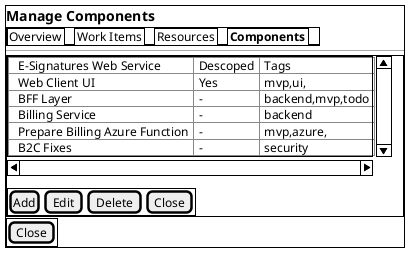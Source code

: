 @startsalt "Manage Components"

    {+
        == Manage Components
        {+
            {/ Overview | Work Items | Resources | <b>Components }
        }
        ---
        {+
            {S
                {T#
                    +E-Signatures Web Service | Descoped | Tags
                    +Web Client UI | Yes | mvp,ui,
                    +BFF Layer | - | backend,mvp,todo
                    +Billing Service | - | backend
                    +Prepare Billing Azure Function | - | mvp,azure,
                    +B2C Fixes | - | security
                }
            }

            {+
                [Add] | [Edit] | [Delete] | [Close]
            }
        }

        {+
            [Close]
        }
    }
@endsalt